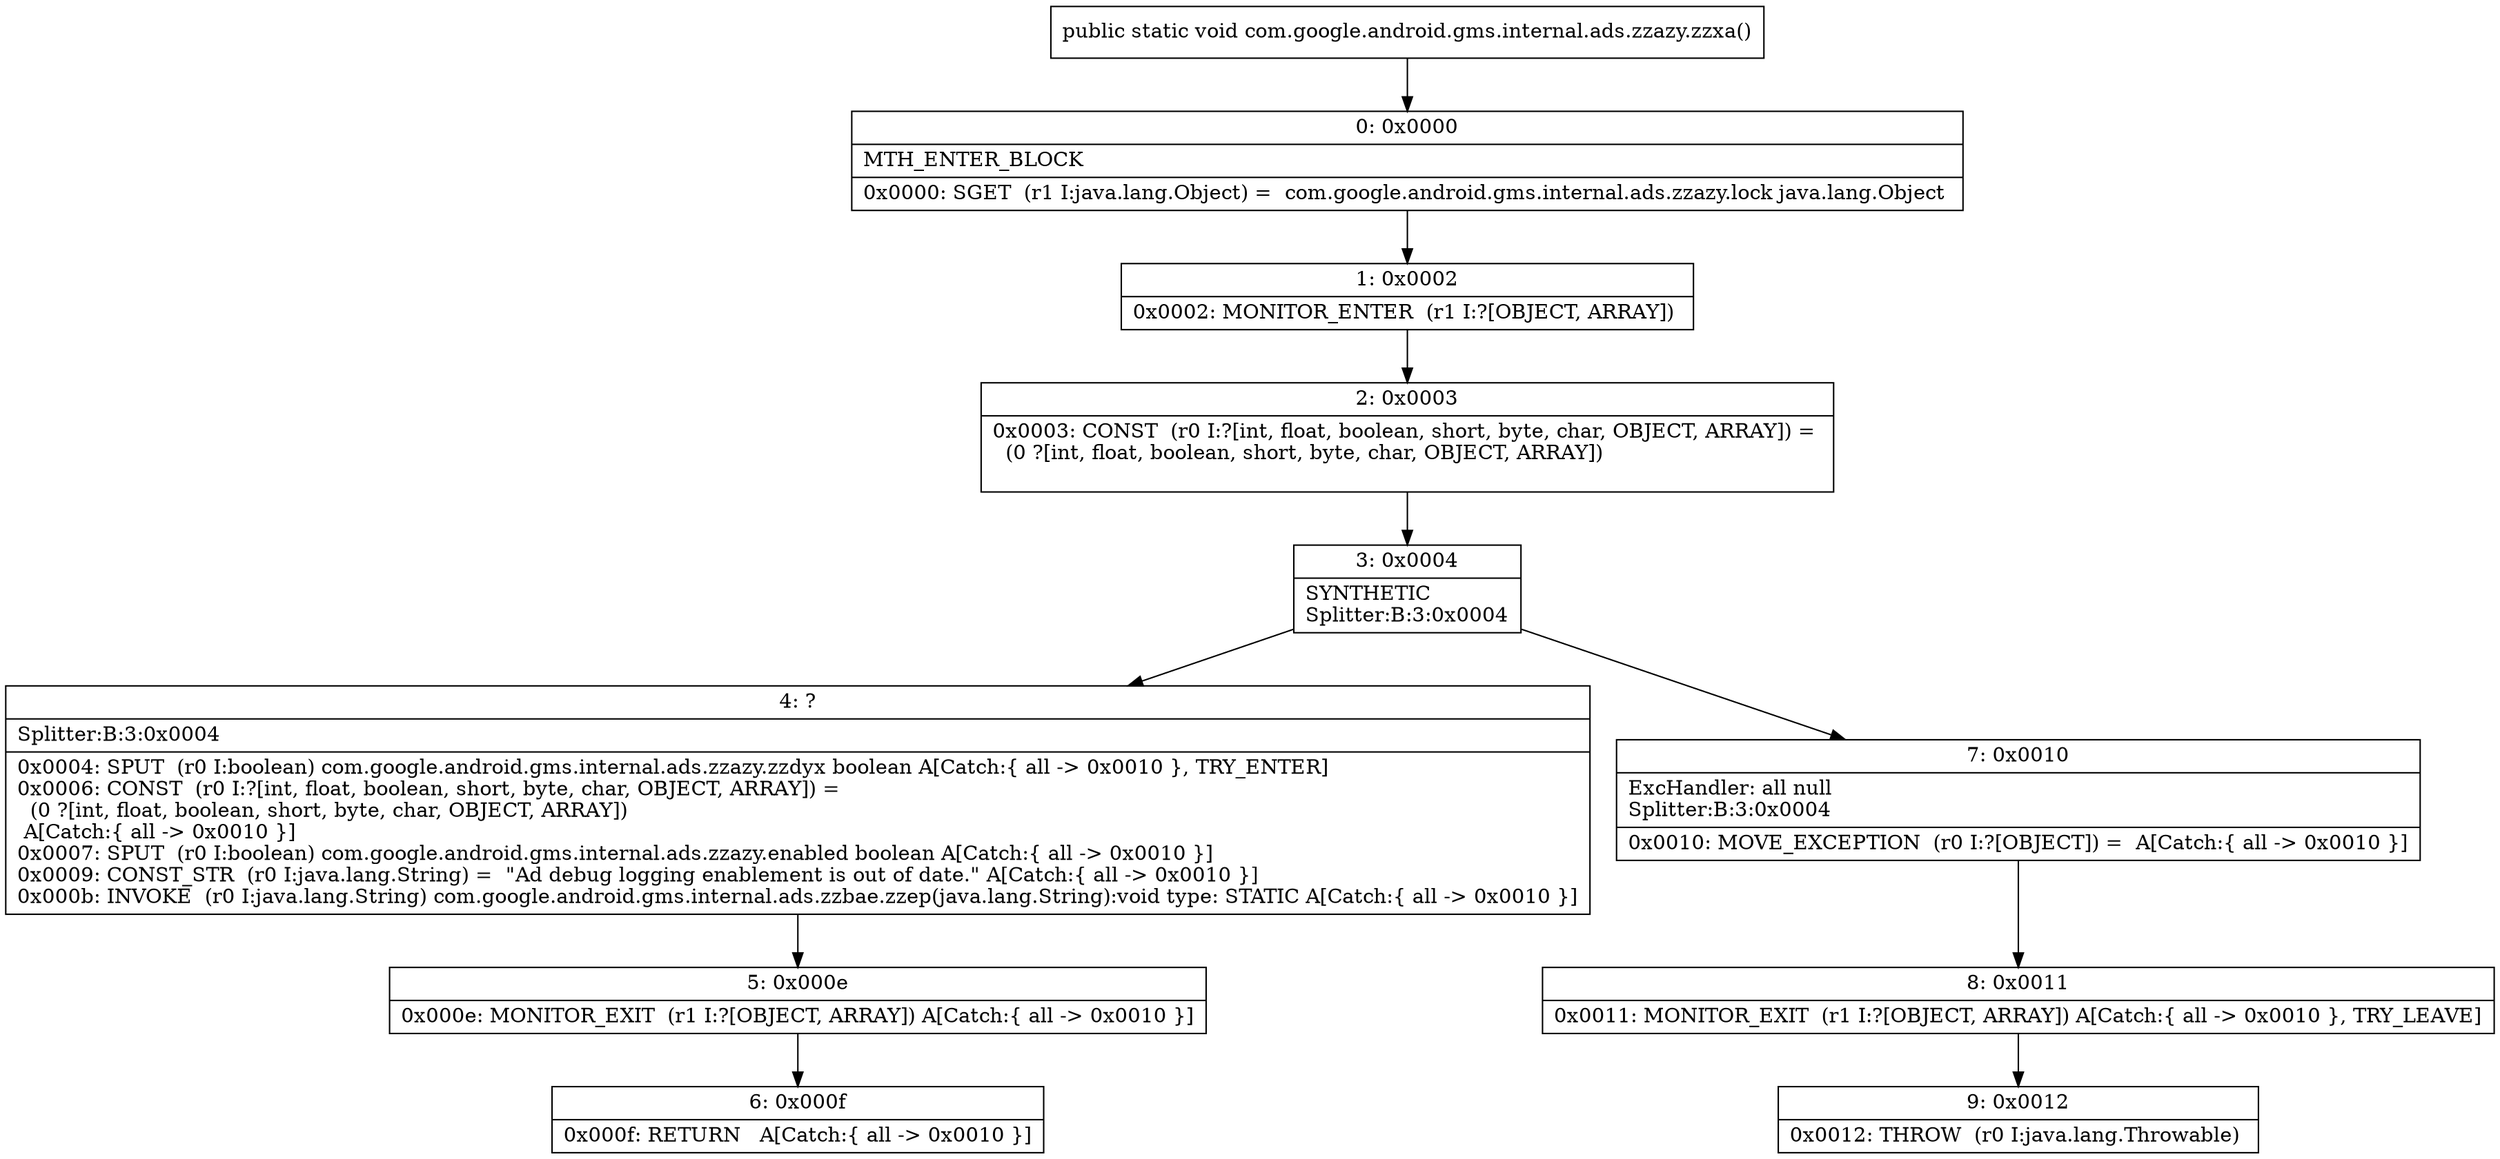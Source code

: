 digraph "CFG forcom.google.android.gms.internal.ads.zzazy.zzxa()V" {
Node_0 [shape=record,label="{0\:\ 0x0000|MTH_ENTER_BLOCK\l|0x0000: SGET  (r1 I:java.lang.Object) =  com.google.android.gms.internal.ads.zzazy.lock java.lang.Object \l}"];
Node_1 [shape=record,label="{1\:\ 0x0002|0x0002: MONITOR_ENTER  (r1 I:?[OBJECT, ARRAY]) \l}"];
Node_2 [shape=record,label="{2\:\ 0x0003|0x0003: CONST  (r0 I:?[int, float, boolean, short, byte, char, OBJECT, ARRAY]) = \l  (0 ?[int, float, boolean, short, byte, char, OBJECT, ARRAY])\l \l}"];
Node_3 [shape=record,label="{3\:\ 0x0004|SYNTHETIC\lSplitter:B:3:0x0004\l}"];
Node_4 [shape=record,label="{4\:\ ?|Splitter:B:3:0x0004\l|0x0004: SPUT  (r0 I:boolean) com.google.android.gms.internal.ads.zzazy.zzdyx boolean A[Catch:\{ all \-\> 0x0010 \}, TRY_ENTER]\l0x0006: CONST  (r0 I:?[int, float, boolean, short, byte, char, OBJECT, ARRAY]) = \l  (0 ?[int, float, boolean, short, byte, char, OBJECT, ARRAY])\l A[Catch:\{ all \-\> 0x0010 \}]\l0x0007: SPUT  (r0 I:boolean) com.google.android.gms.internal.ads.zzazy.enabled boolean A[Catch:\{ all \-\> 0x0010 \}]\l0x0009: CONST_STR  (r0 I:java.lang.String) =  \"Ad debug logging enablement is out of date.\" A[Catch:\{ all \-\> 0x0010 \}]\l0x000b: INVOKE  (r0 I:java.lang.String) com.google.android.gms.internal.ads.zzbae.zzep(java.lang.String):void type: STATIC A[Catch:\{ all \-\> 0x0010 \}]\l}"];
Node_5 [shape=record,label="{5\:\ 0x000e|0x000e: MONITOR_EXIT  (r1 I:?[OBJECT, ARRAY]) A[Catch:\{ all \-\> 0x0010 \}]\l}"];
Node_6 [shape=record,label="{6\:\ 0x000f|0x000f: RETURN   A[Catch:\{ all \-\> 0x0010 \}]\l}"];
Node_7 [shape=record,label="{7\:\ 0x0010|ExcHandler: all null\lSplitter:B:3:0x0004\l|0x0010: MOVE_EXCEPTION  (r0 I:?[OBJECT]) =  A[Catch:\{ all \-\> 0x0010 \}]\l}"];
Node_8 [shape=record,label="{8\:\ 0x0011|0x0011: MONITOR_EXIT  (r1 I:?[OBJECT, ARRAY]) A[Catch:\{ all \-\> 0x0010 \}, TRY_LEAVE]\l}"];
Node_9 [shape=record,label="{9\:\ 0x0012|0x0012: THROW  (r0 I:java.lang.Throwable) \l}"];
MethodNode[shape=record,label="{public static void com.google.android.gms.internal.ads.zzazy.zzxa() }"];
MethodNode -> Node_0;
Node_0 -> Node_1;
Node_1 -> Node_2;
Node_2 -> Node_3;
Node_3 -> Node_4;
Node_3 -> Node_7;
Node_4 -> Node_5;
Node_5 -> Node_6;
Node_7 -> Node_8;
Node_8 -> Node_9;
}

